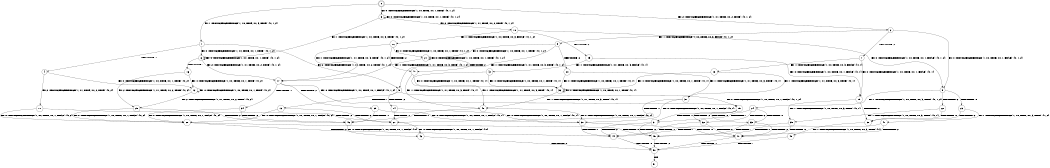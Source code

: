 digraph BCG {
size = "7, 10.5";
center = TRUE;
node [shape = circle];
0 [peripheries = 2];
0 -> 1 [label = "EX !1 !ATOMIC_EXCH_BRANCH (1, +0, TRUE, +0, 3, TRUE) !{0, 1, 2}"];
0 -> 2 [label = "EX !2 !ATOMIC_EXCH_BRANCH (1, +1, TRUE, +0, 2, TRUE) !{0, 1, 2}"];
0 -> 3 [label = "EX !0 !ATOMIC_EXCH_BRANCH (1, +0, TRUE, +0, 1, TRUE) !{0, 1, 2}"];
1 -> 4 [label = "TERMINATE !1"];
1 -> 5 [label = "EX !2 !ATOMIC_EXCH_BRANCH (1, +1, TRUE, +0, 2, TRUE) !{0, 1, 2}"];
1 -> 6 [label = "EX !0 !ATOMIC_EXCH_BRANCH (1, +0, TRUE, +0, 1, TRUE) !{0, 1, 2}"];
2 -> 7 [label = "TERMINATE !2"];
2 -> 8 [label = "EX !1 !ATOMIC_EXCH_BRANCH (1, +0, TRUE, +0, 3, FALSE) !{0, 1, 2}"];
2 -> 9 [label = "EX !0 !ATOMIC_EXCH_BRANCH (1, +0, TRUE, +0, 1, FALSE) !{0, 1, 2}"];
3 -> 6 [label = "EX !1 !ATOMIC_EXCH_BRANCH (1, +0, TRUE, +0, 3, TRUE) !{0, 1, 2}"];
3 -> 10 [label = "EX !2 !ATOMIC_EXCH_BRANCH (1, +1, TRUE, +0, 2, TRUE) !{0, 1, 2}"];
3 -> 3 [label = "EX !0 !ATOMIC_EXCH_BRANCH (1, +0, TRUE, +0, 1, TRUE) !{0, 1, 2}"];
4 -> 11 [label = "EX !2 !ATOMIC_EXCH_BRANCH (1, +1, TRUE, +0, 2, TRUE) !{0, 2}"];
4 -> 12 [label = "EX !0 !ATOMIC_EXCH_BRANCH (1, +0, TRUE, +0, 1, TRUE) !{0, 2}"];
5 -> 13 [label = "TERMINATE !1"];
5 -> 14 [label = "TERMINATE !2"];
5 -> 15 [label = "EX !0 !ATOMIC_EXCH_BRANCH (1, +0, TRUE, +0, 1, FALSE) !{0, 1, 2}"];
6 -> 16 [label = "TERMINATE !1"];
6 -> 17 [label = "EX !2 !ATOMIC_EXCH_BRANCH (1, +1, TRUE, +0, 2, TRUE) !{0, 1, 2}"];
6 -> 6 [label = "EX !0 !ATOMIC_EXCH_BRANCH (1, +0, TRUE, +0, 1, TRUE) !{0, 1, 2}"];
7 -> 18 [label = "EX !1 !ATOMIC_EXCH_BRANCH (1, +0, TRUE, +0, 3, FALSE) !{0, 1}"];
7 -> 19 [label = "EX !0 !ATOMIC_EXCH_BRANCH (1, +0, TRUE, +0, 1, FALSE) !{0, 1}"];
8 -> 20 [label = "TERMINATE !2"];
8 -> 21 [label = "EX !0 !ATOMIC_EXCH_BRANCH (1, +0, TRUE, +0, 1, TRUE) !{0, 1, 2}"];
8 -> 5 [label = "EX !1 !ATOMIC_EXCH_BRANCH (1, +1, TRUE, +0, 3, TRUE) !{0, 1, 2}"];
9 -> 22 [label = "TERMINATE !2"];
9 -> 23 [label = "TERMINATE !0"];
9 -> 24 [label = "EX !1 !ATOMIC_EXCH_BRANCH (1, +0, TRUE, +0, 3, TRUE) !{0, 1, 2}"];
10 -> 25 [label = "TERMINATE !2"];
10 -> 26 [label = "EX !1 !ATOMIC_EXCH_BRANCH (1, +0, TRUE, +0, 3, FALSE) !{0, 1, 2}"];
10 -> 9 [label = "EX !0 !ATOMIC_EXCH_BRANCH (1, +0, TRUE, +0, 1, FALSE) !{0, 1, 2}"];
11 -> 27 [label = "TERMINATE !2"];
11 -> 28 [label = "EX !0 !ATOMIC_EXCH_BRANCH (1, +0, TRUE, +0, 1, FALSE) !{0, 2}"];
12 -> 29 [label = "EX !2 !ATOMIC_EXCH_BRANCH (1, +1, TRUE, +0, 2, TRUE) !{0, 2}"];
12 -> 12 [label = "EX !0 !ATOMIC_EXCH_BRANCH (1, +0, TRUE, +0, 1, TRUE) !{0, 2}"];
13 -> 27 [label = "TERMINATE !2"];
13 -> 28 [label = "EX !0 !ATOMIC_EXCH_BRANCH (1, +0, TRUE, +0, 1, FALSE) !{0, 2}"];
14 -> 27 [label = "TERMINATE !1"];
14 -> 30 [label = "EX !0 !ATOMIC_EXCH_BRANCH (1, +0, TRUE, +0, 1, FALSE) !{0, 1}"];
15 -> 31 [label = "TERMINATE !1"];
15 -> 32 [label = "TERMINATE !2"];
15 -> 33 [label = "TERMINATE !0"];
16 -> 29 [label = "EX !2 !ATOMIC_EXCH_BRANCH (1, +1, TRUE, +0, 2, TRUE) !{0, 2}"];
16 -> 12 [label = "EX !0 !ATOMIC_EXCH_BRANCH (1, +0, TRUE, +0, 1, TRUE) !{0, 2}"];
17 -> 34 [label = "TERMINATE !1"];
17 -> 35 [label = "TERMINATE !2"];
17 -> 15 [label = "EX !0 !ATOMIC_EXCH_BRANCH (1, +0, TRUE, +0, 1, FALSE) !{0, 1, 2}"];
18 -> 36 [label = "EX !0 !ATOMIC_EXCH_BRANCH (1, +0, TRUE, +0, 1, TRUE) !{0, 1}"];
18 -> 37 [label = "EX !1 !ATOMIC_EXCH_BRANCH (1, +1, TRUE, +0, 3, TRUE) !{0, 1}"];
19 -> 38 [label = "TERMINATE !0"];
19 -> 39 [label = "EX !1 !ATOMIC_EXCH_BRANCH (1, +0, TRUE, +0, 3, TRUE) !{0, 1}"];
20 -> 36 [label = "EX !0 !ATOMIC_EXCH_BRANCH (1, +0, TRUE, +0, 1, TRUE) !{0, 1}"];
20 -> 37 [label = "EX !1 !ATOMIC_EXCH_BRANCH (1, +1, TRUE, +0, 3, TRUE) !{0, 1}"];
21 -> 40 [label = "TERMINATE !2"];
21 -> 17 [label = "EX !1 !ATOMIC_EXCH_BRANCH (1, +1, TRUE, +0, 3, TRUE) !{0, 1, 2}"];
21 -> 21 [label = "EX !0 !ATOMIC_EXCH_BRANCH (1, +0, TRUE, +0, 1, TRUE) !{0, 1, 2}"];
22 -> 38 [label = "TERMINATE !0"];
22 -> 39 [label = "EX !1 !ATOMIC_EXCH_BRANCH (1, +0, TRUE, +0, 3, TRUE) !{0, 1}"];
23 -> 38 [label = "TERMINATE !2"];
23 -> 41 [label = "EX !1 !ATOMIC_EXCH_BRANCH (1, +0, TRUE, +0, 3, TRUE) !{1, 2}"];
24 -> 31 [label = "TERMINATE !1"];
24 -> 32 [label = "TERMINATE !2"];
24 -> 33 [label = "TERMINATE !0"];
25 -> 42 [label = "EX !1 !ATOMIC_EXCH_BRANCH (1, +0, TRUE, +0, 3, FALSE) !{0, 1}"];
25 -> 19 [label = "EX !0 !ATOMIC_EXCH_BRANCH (1, +0, TRUE, +0, 1, FALSE) !{0, 1}"];
26 -> 40 [label = "TERMINATE !2"];
26 -> 17 [label = "EX !1 !ATOMIC_EXCH_BRANCH (1, +1, TRUE, +0, 3, TRUE) !{0, 1, 2}"];
26 -> 21 [label = "EX !0 !ATOMIC_EXCH_BRANCH (1, +0, TRUE, +0, 1, TRUE) !{0, 1, 2}"];
27 -> 43 [label = "EX !0 !ATOMIC_EXCH_BRANCH (1, +0, TRUE, +0, 1, FALSE) !{0}"];
28 -> 44 [label = "TERMINATE !2"];
28 -> 45 [label = "TERMINATE !0"];
29 -> 46 [label = "TERMINATE !2"];
29 -> 28 [label = "EX !0 !ATOMIC_EXCH_BRANCH (1, +0, TRUE, +0, 1, FALSE) !{0, 2}"];
30 -> 44 [label = "TERMINATE !1"];
30 -> 47 [label = "TERMINATE !0"];
31 -> 44 [label = "TERMINATE !2"];
31 -> 45 [label = "TERMINATE !0"];
32 -> 44 [label = "TERMINATE !1"];
32 -> 47 [label = "TERMINATE !0"];
33 -> 45 [label = "TERMINATE !1"];
33 -> 47 [label = "TERMINATE !2"];
34 -> 46 [label = "TERMINATE !2"];
34 -> 28 [label = "EX !0 !ATOMIC_EXCH_BRANCH (1, +0, TRUE, +0, 1, FALSE) !{0, 2}"];
35 -> 46 [label = "TERMINATE !1"];
35 -> 30 [label = "EX !0 !ATOMIC_EXCH_BRANCH (1, +0, TRUE, +0, 1, FALSE) !{0, 1}"];
36 -> 48 [label = "EX !1 !ATOMIC_EXCH_BRANCH (1, +1, TRUE, +0, 3, TRUE) !{0, 1}"];
36 -> 36 [label = "EX !0 !ATOMIC_EXCH_BRANCH (1, +0, TRUE, +0, 1, TRUE) !{0, 1}"];
37 -> 27 [label = "TERMINATE !1"];
37 -> 30 [label = "EX !0 !ATOMIC_EXCH_BRANCH (1, +0, TRUE, +0, 1, FALSE) !{0, 1}"];
38 -> 49 [label = "EX !1 !ATOMIC_EXCH_BRANCH (1, +0, TRUE, +0, 3, TRUE) !{1}"];
39 -> 44 [label = "TERMINATE !1"];
39 -> 47 [label = "TERMINATE !0"];
40 -> 48 [label = "EX !1 !ATOMIC_EXCH_BRANCH (1, +1, TRUE, +0, 3, TRUE) !{0, 1}"];
40 -> 36 [label = "EX !0 !ATOMIC_EXCH_BRANCH (1, +0, TRUE, +0, 1, TRUE) !{0, 1}"];
41 -> 45 [label = "TERMINATE !1"];
41 -> 47 [label = "TERMINATE !2"];
42 -> 48 [label = "EX !1 !ATOMIC_EXCH_BRANCH (1, +1, TRUE, +0, 3, TRUE) !{0, 1}"];
42 -> 36 [label = "EX !0 !ATOMIC_EXCH_BRANCH (1, +0, TRUE, +0, 1, TRUE) !{0, 1}"];
43 -> 50 [label = "TERMINATE !0"];
44 -> 50 [label = "TERMINATE !0"];
45 -> 50 [label = "TERMINATE !2"];
46 -> 43 [label = "EX !0 !ATOMIC_EXCH_BRANCH (1, +0, TRUE, +0, 1, FALSE) !{0}"];
47 -> 50 [label = "TERMINATE !1"];
48 -> 46 [label = "TERMINATE !1"];
48 -> 30 [label = "EX !0 !ATOMIC_EXCH_BRANCH (1, +0, TRUE, +0, 1, FALSE) !{0, 1}"];
49 -> 50 [label = "TERMINATE !1"];
50 -> 51 [label = "exit"];
}
